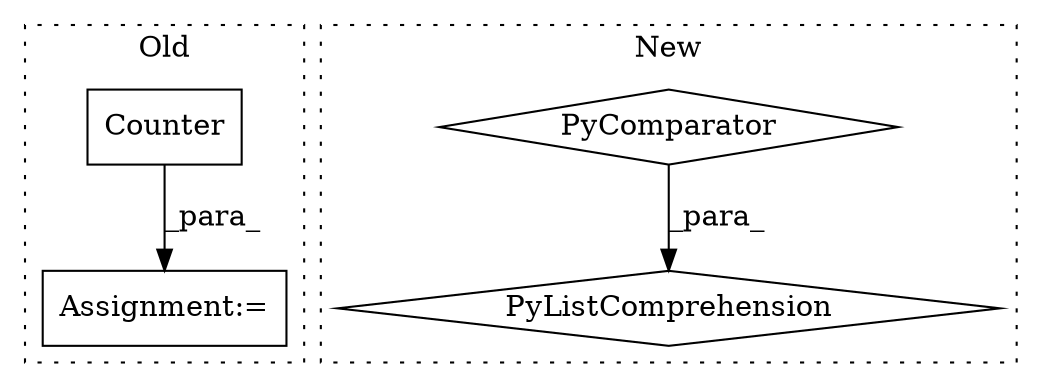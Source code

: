 digraph G {
subgraph cluster0 {
1 [label="Counter" a="32" s="1948" l="9" shape="box"];
4 [label="Assignment:=" a="7" s="1947" l="1" shape="box"];
label = "Old";
style="dotted";
}
subgraph cluster1 {
2 [label="PyListComprehension" a="109" s="1977" l="103" shape="diamond"];
3 [label="PyComparator" a="113" s="2046" l="26" shape="diamond"];
label = "New";
style="dotted";
}
1 -> 4 [label="_para_"];
3 -> 2 [label="_para_"];
}